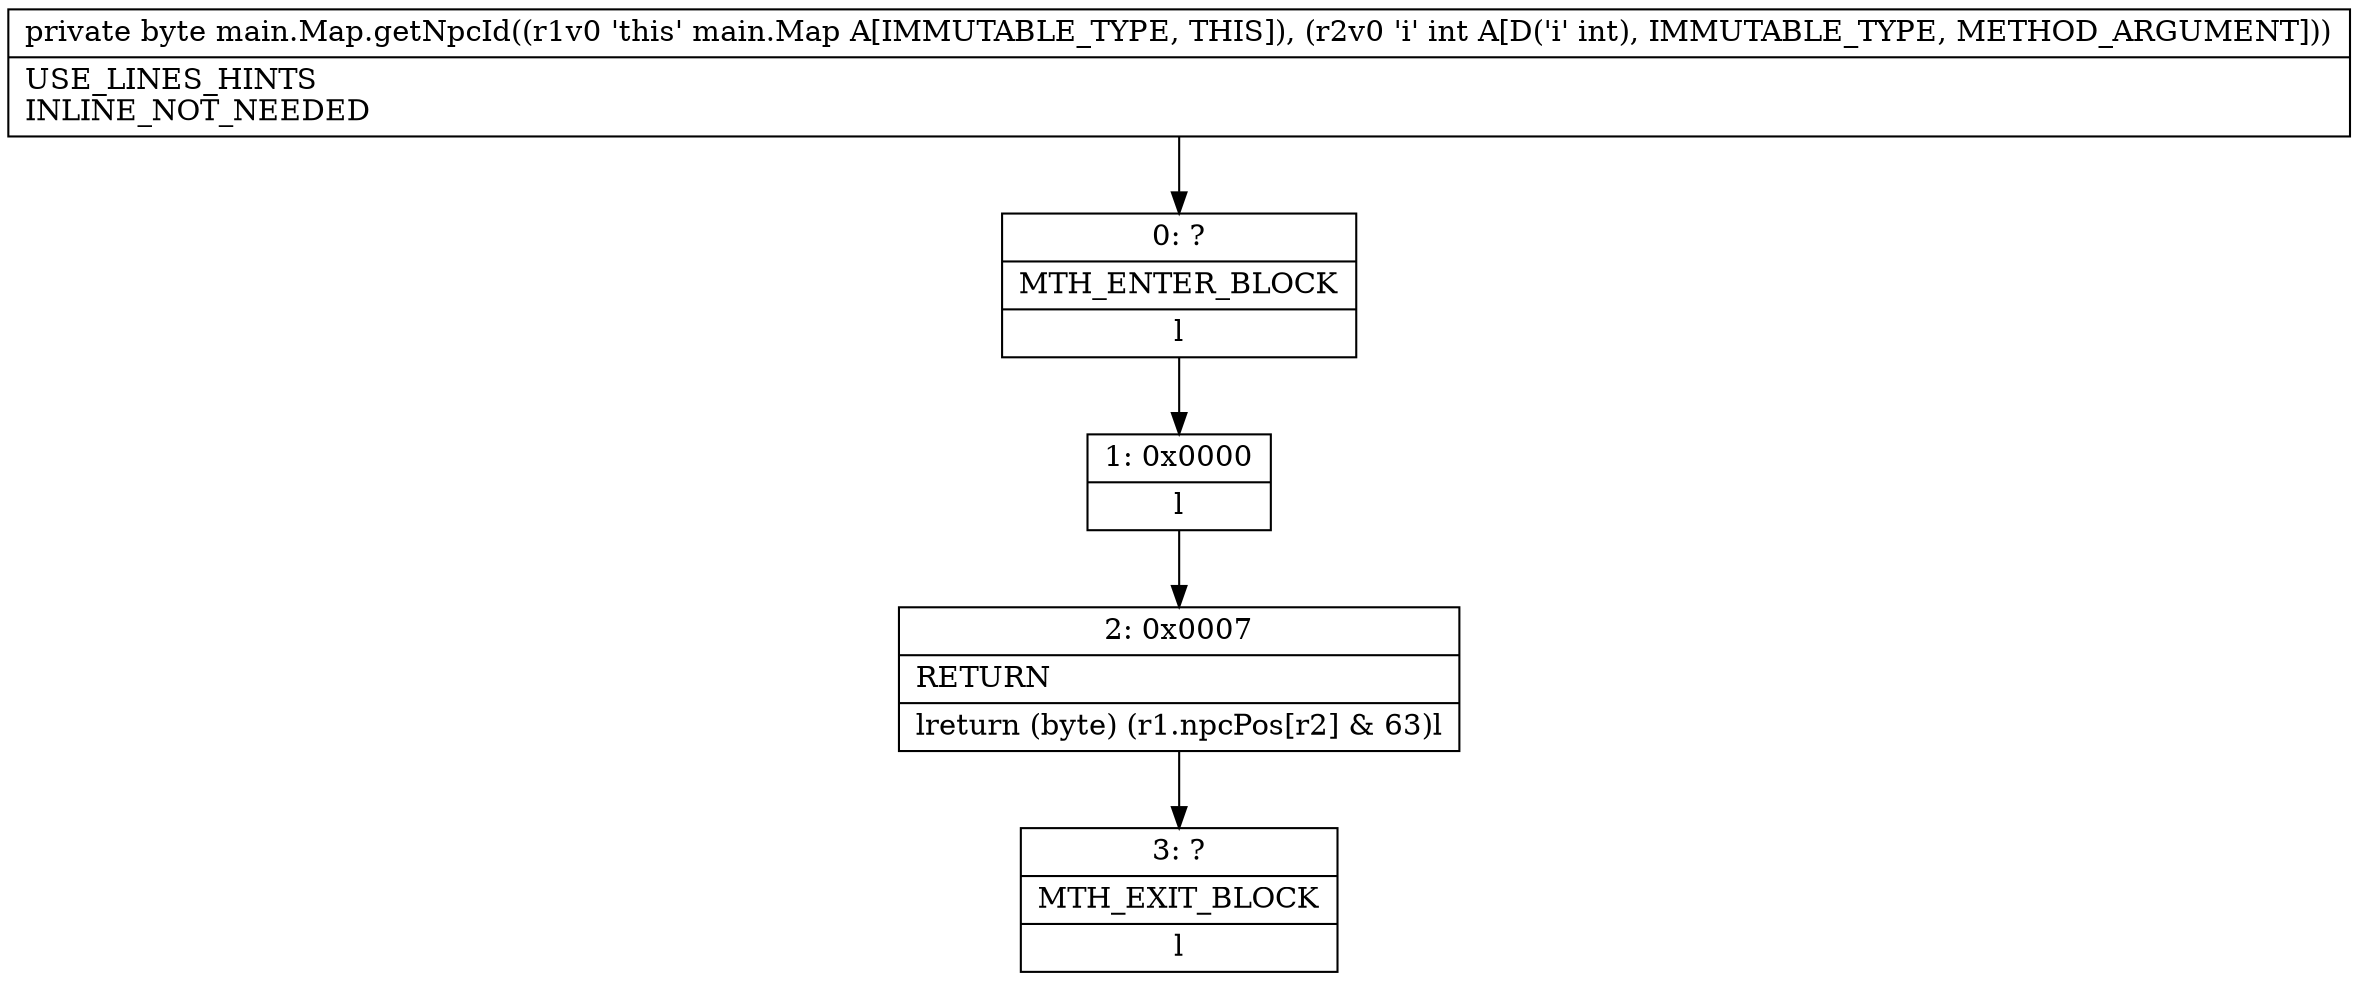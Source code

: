 digraph "CFG formain.Map.getNpcId(I)B" {
Node_0 [shape=record,label="{0\:\ ?|MTH_ENTER_BLOCK\l|l}"];
Node_1 [shape=record,label="{1\:\ 0x0000|l}"];
Node_2 [shape=record,label="{2\:\ 0x0007|RETURN\l|lreturn (byte) (r1.npcPos[r2] & 63)l}"];
Node_3 [shape=record,label="{3\:\ ?|MTH_EXIT_BLOCK\l|l}"];
MethodNode[shape=record,label="{private byte main.Map.getNpcId((r1v0 'this' main.Map A[IMMUTABLE_TYPE, THIS]), (r2v0 'i' int A[D('i' int), IMMUTABLE_TYPE, METHOD_ARGUMENT]))  | USE_LINES_HINTS\lINLINE_NOT_NEEDED\l}"];
MethodNode -> Node_0;
Node_0 -> Node_1;
Node_1 -> Node_2;
Node_2 -> Node_3;
}

